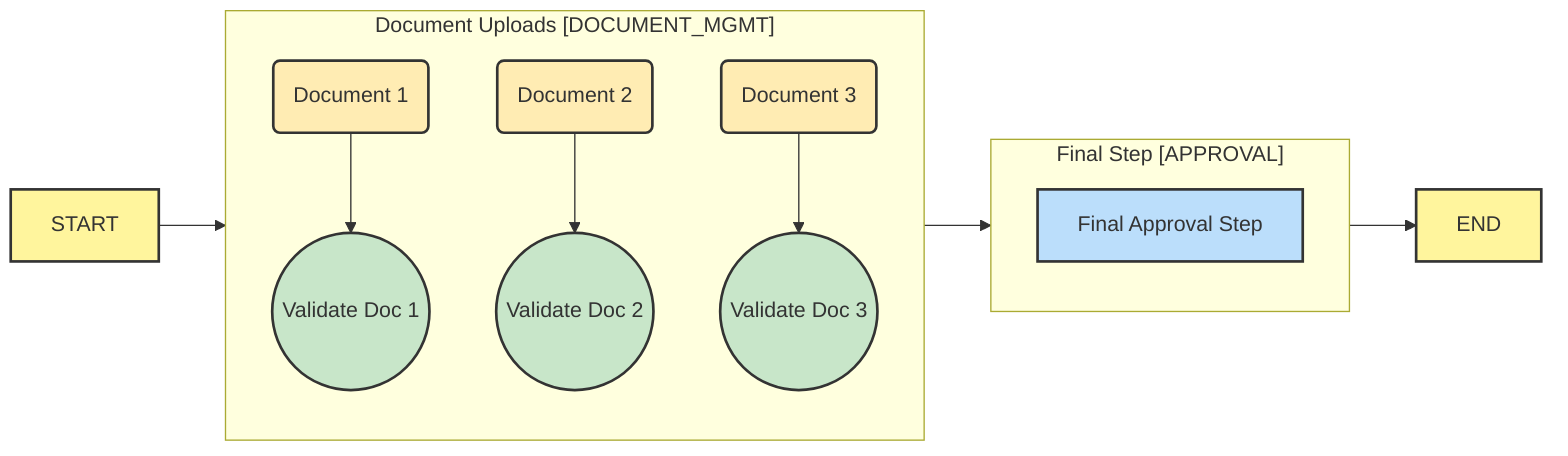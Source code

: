 flowchart LR

    classDef startend fill:#FFF59D,stroke:#333,stroke-width:2px;
    classDef doc fill:#FFECB3,stroke:#333,stroke-width:2px;
    classDef validation fill:#C8E6C9,stroke:#333,stroke-width:2px;
    classDef approval fill:#BBDEFB,stroke:#333,stroke-width:2px;

    Start[START]:::startend
    End[END]:::startend
    doc1(Document 1):::doc
    doc2(Document 2):::doc
    doc3(Document 3):::doc
    val1((Validate Doc 1)):::validation
    val2((Validate Doc 2)):::validation
    val3((Validate Doc 3)):::validation
    final_approval[Final Approval Step]:::approval

    %% Document Uploads
    subgraph step1 ["Document Uploads [DOCUMENT_MGMT]"]
        doc1 --> val1
        doc2 --> val2
        doc3 --> val3
    end

    %% Final Approval
    subgraph step2 ["Final Step [APPROVAL]"]
        final_approval
    end


    Start --> step1
    step1 --> step2
    step2 --> End